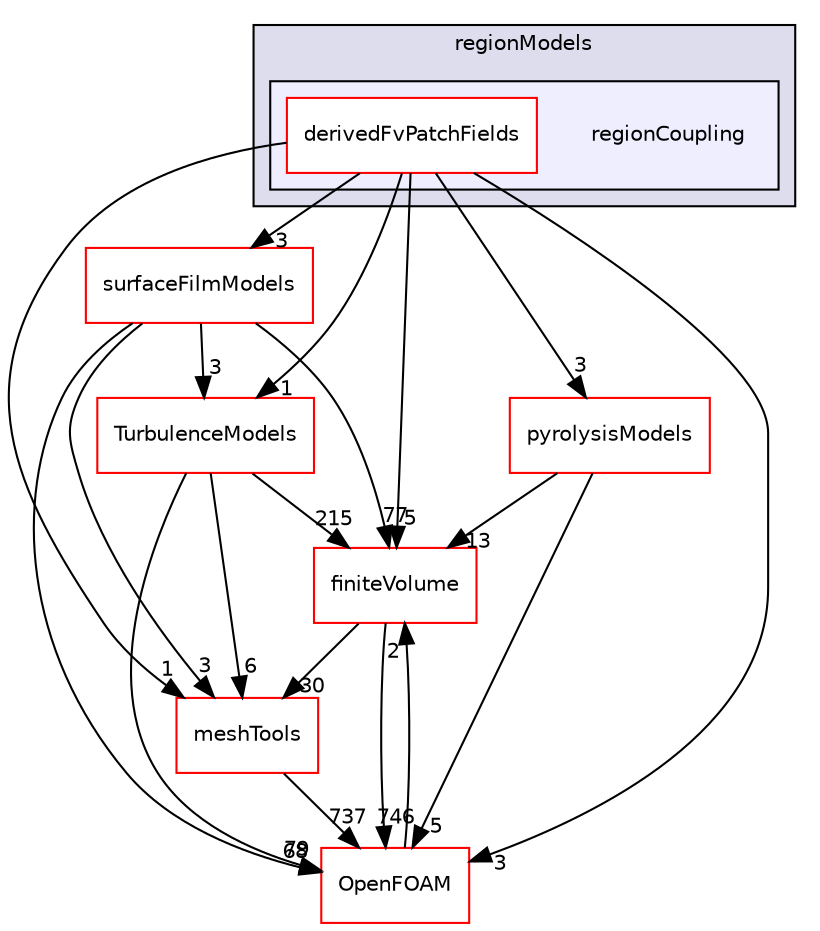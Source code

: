 digraph "src/regionModels/regionCoupling" {
  bgcolor=transparent;
  compound=true
  node [ fontsize="10", fontname="Helvetica"];
  edge [ labelfontsize="10", labelfontname="Helvetica"];
  subgraph clusterdir_1cee61ac5e24023b73c87e3e265bd2be {
    graph [ bgcolor="#ddddee", pencolor="black", label="regionModels" fontname="Helvetica", fontsize="10", URL="dir_1cee61ac5e24023b73c87e3e265bd2be.html"]
  subgraph clusterdir_c87ef3e6b78969bdc2ee28161ce4593f {
    graph [ bgcolor="#eeeeff", pencolor="black", label="" URL="dir_c87ef3e6b78969bdc2ee28161ce4593f.html"];
    dir_c87ef3e6b78969bdc2ee28161ce4593f [shape=plaintext label="regionCoupling"];
    dir_a4cfb2738e85b1c7ee78dc9a7b4097d6 [shape=box label="derivedFvPatchFields" color="red" fillcolor="white" style="filled" URL="dir_a4cfb2738e85b1c7ee78dc9a7b4097d6.html"];
  }
  }
  dir_9bd15774b555cf7259a6fa18f99fe99b [shape=box label="finiteVolume" color="red" URL="dir_9bd15774b555cf7259a6fa18f99fe99b.html"];
  dir_ae30ad0bef50cf391b24c614251bb9fd [shape=box label="meshTools" color="red" URL="dir_ae30ad0bef50cf391b24c614251bb9fd.html"];
  dir_1eda626aeac0f0ad2848c36acaa5d501 [shape=box label="TurbulenceModels" color="red" URL="dir_1eda626aeac0f0ad2848c36acaa5d501.html"];
  dir_76cda00b2119e3ca1b811eb59fd40c16 [shape=box label="surfaceFilmModels" color="red" URL="dir_76cda00b2119e3ca1b811eb59fd40c16.html"];
  dir_11cc16c52a2c1ae001c7d6462411633c [shape=box label="pyrolysisModels" color="red" URL="dir_11cc16c52a2c1ae001c7d6462411633c.html"];
  dir_c5473ff19b20e6ec4dfe5c310b3778a8 [shape=box label="OpenFOAM" color="red" URL="dir_c5473ff19b20e6ec4dfe5c310b3778a8.html"];
  dir_9bd15774b555cf7259a6fa18f99fe99b->dir_ae30ad0bef50cf391b24c614251bb9fd [headlabel="30", labeldistance=1.5 headhref="dir_000897_001751.html"];
  dir_9bd15774b555cf7259a6fa18f99fe99b->dir_c5473ff19b20e6ec4dfe5c310b3778a8 [headlabel="746", labeldistance=1.5 headhref="dir_000897_001897.html"];
  dir_ae30ad0bef50cf391b24c614251bb9fd->dir_c5473ff19b20e6ec4dfe5c310b3778a8 [headlabel="737", labeldistance=1.5 headhref="dir_001751_001897.html"];
  dir_a4cfb2738e85b1c7ee78dc9a7b4097d6->dir_9bd15774b555cf7259a6fa18f99fe99b [headlabel="5", labeldistance=1.5 headhref="dir_002547_000897.html"];
  dir_a4cfb2738e85b1c7ee78dc9a7b4097d6->dir_ae30ad0bef50cf391b24c614251bb9fd [headlabel="1", labeldistance=1.5 headhref="dir_002547_001751.html"];
  dir_a4cfb2738e85b1c7ee78dc9a7b4097d6->dir_1eda626aeac0f0ad2848c36acaa5d501 [headlabel="1", labeldistance=1.5 headhref="dir_002547_000754.html"];
  dir_a4cfb2738e85b1c7ee78dc9a7b4097d6->dir_76cda00b2119e3ca1b811eb59fd40c16 [headlabel="3", labeldistance=1.5 headhref="dir_002547_000749.html"];
  dir_a4cfb2738e85b1c7ee78dc9a7b4097d6->dir_11cc16c52a2c1ae001c7d6462411633c [headlabel="3", labeldistance=1.5 headhref="dir_002547_002542.html"];
  dir_a4cfb2738e85b1c7ee78dc9a7b4097d6->dir_c5473ff19b20e6ec4dfe5c310b3778a8 [headlabel="3", labeldistance=1.5 headhref="dir_002547_001897.html"];
  dir_1eda626aeac0f0ad2848c36acaa5d501->dir_9bd15774b555cf7259a6fa18f99fe99b [headlabel="215", labeldistance=1.5 headhref="dir_000754_000897.html"];
  dir_1eda626aeac0f0ad2848c36acaa5d501->dir_ae30ad0bef50cf391b24c614251bb9fd [headlabel="6", labeldistance=1.5 headhref="dir_000754_001751.html"];
  dir_1eda626aeac0f0ad2848c36acaa5d501->dir_c5473ff19b20e6ec4dfe5c310b3778a8 [headlabel="79", labeldistance=1.5 headhref="dir_000754_001897.html"];
  dir_76cda00b2119e3ca1b811eb59fd40c16->dir_9bd15774b555cf7259a6fa18f99fe99b [headlabel="77", labeldistance=1.5 headhref="dir_000749_000897.html"];
  dir_76cda00b2119e3ca1b811eb59fd40c16->dir_ae30ad0bef50cf391b24c614251bb9fd [headlabel="3", labeldistance=1.5 headhref="dir_000749_001751.html"];
  dir_76cda00b2119e3ca1b811eb59fd40c16->dir_1eda626aeac0f0ad2848c36acaa5d501 [headlabel="3", labeldistance=1.5 headhref="dir_000749_000754.html"];
  dir_76cda00b2119e3ca1b811eb59fd40c16->dir_c5473ff19b20e6ec4dfe5c310b3778a8 [headlabel="68", labeldistance=1.5 headhref="dir_000749_001897.html"];
  dir_11cc16c52a2c1ae001c7d6462411633c->dir_9bd15774b555cf7259a6fa18f99fe99b [headlabel="13", labeldistance=1.5 headhref="dir_002542_000897.html"];
  dir_11cc16c52a2c1ae001c7d6462411633c->dir_c5473ff19b20e6ec4dfe5c310b3778a8 [headlabel="5", labeldistance=1.5 headhref="dir_002542_001897.html"];
  dir_c5473ff19b20e6ec4dfe5c310b3778a8->dir_9bd15774b555cf7259a6fa18f99fe99b [headlabel="2", labeldistance=1.5 headhref="dir_001897_000897.html"];
}
